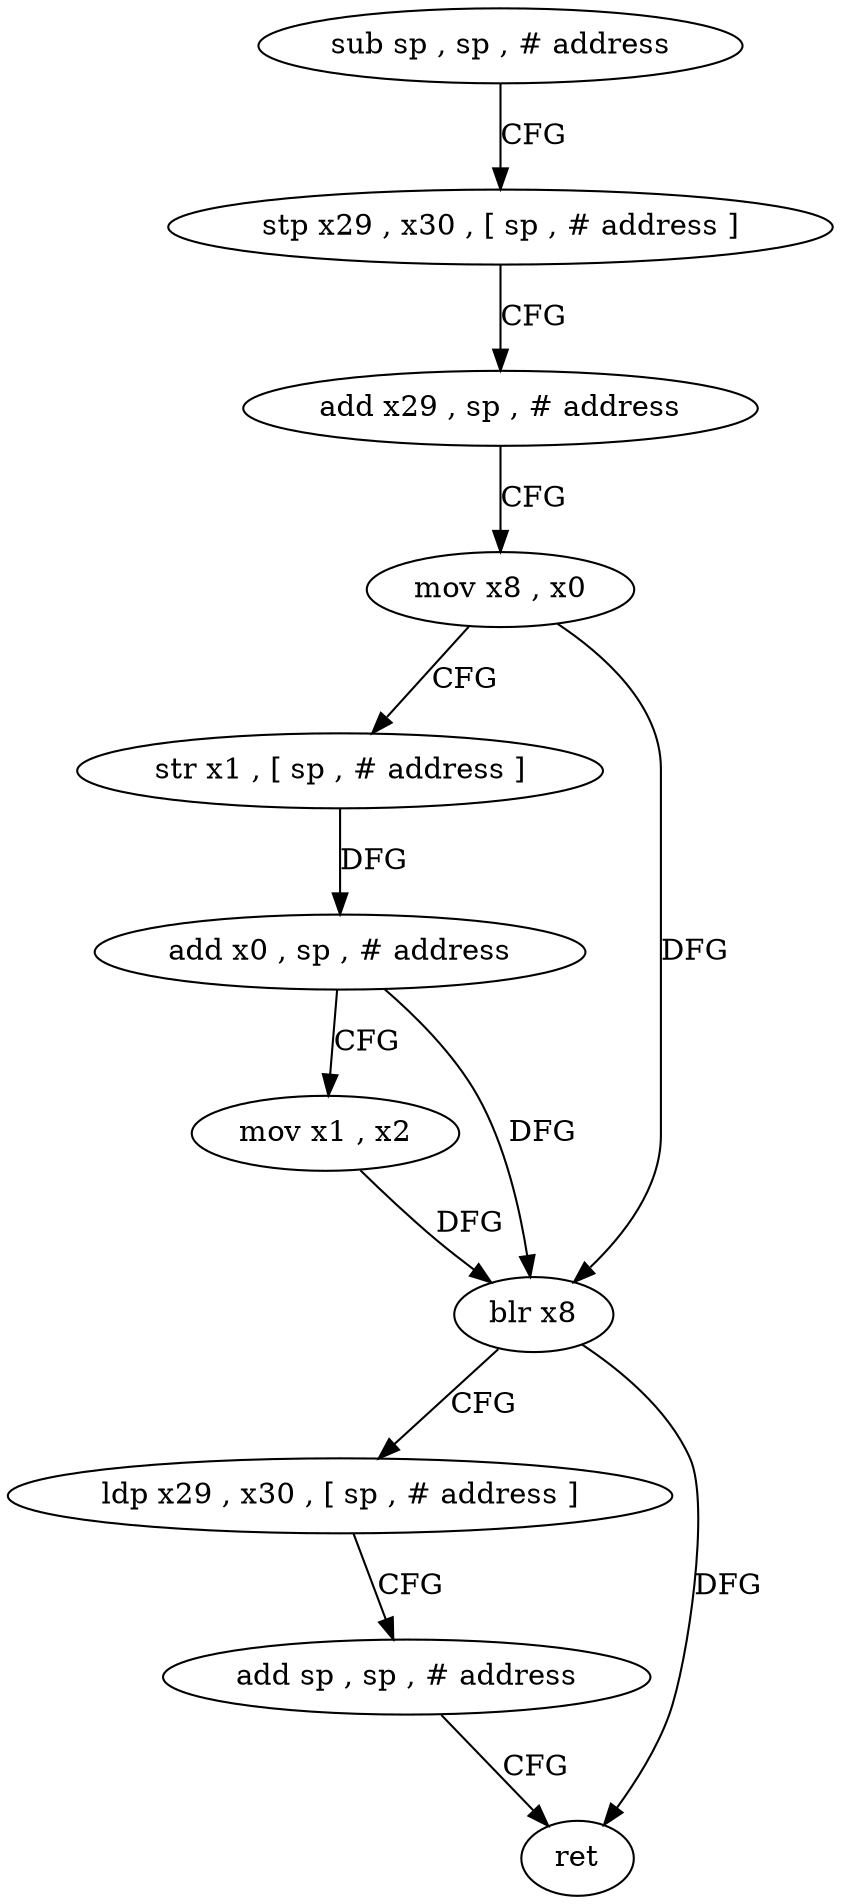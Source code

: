 digraph "func" {
"4284676" [label = "sub sp , sp , # address" ]
"4284680" [label = "stp x29 , x30 , [ sp , # address ]" ]
"4284684" [label = "add x29 , sp , # address" ]
"4284688" [label = "mov x8 , x0" ]
"4284692" [label = "str x1 , [ sp , # address ]" ]
"4284696" [label = "add x0 , sp , # address" ]
"4284700" [label = "mov x1 , x2" ]
"4284704" [label = "blr x8" ]
"4284708" [label = "ldp x29 , x30 , [ sp , # address ]" ]
"4284712" [label = "add sp , sp , # address" ]
"4284716" [label = "ret" ]
"4284676" -> "4284680" [ label = "CFG" ]
"4284680" -> "4284684" [ label = "CFG" ]
"4284684" -> "4284688" [ label = "CFG" ]
"4284688" -> "4284692" [ label = "CFG" ]
"4284688" -> "4284704" [ label = "DFG" ]
"4284692" -> "4284696" [ label = "DFG" ]
"4284696" -> "4284700" [ label = "CFG" ]
"4284696" -> "4284704" [ label = "DFG" ]
"4284700" -> "4284704" [ label = "DFG" ]
"4284704" -> "4284708" [ label = "CFG" ]
"4284704" -> "4284716" [ label = "DFG" ]
"4284708" -> "4284712" [ label = "CFG" ]
"4284712" -> "4284716" [ label = "CFG" ]
}
